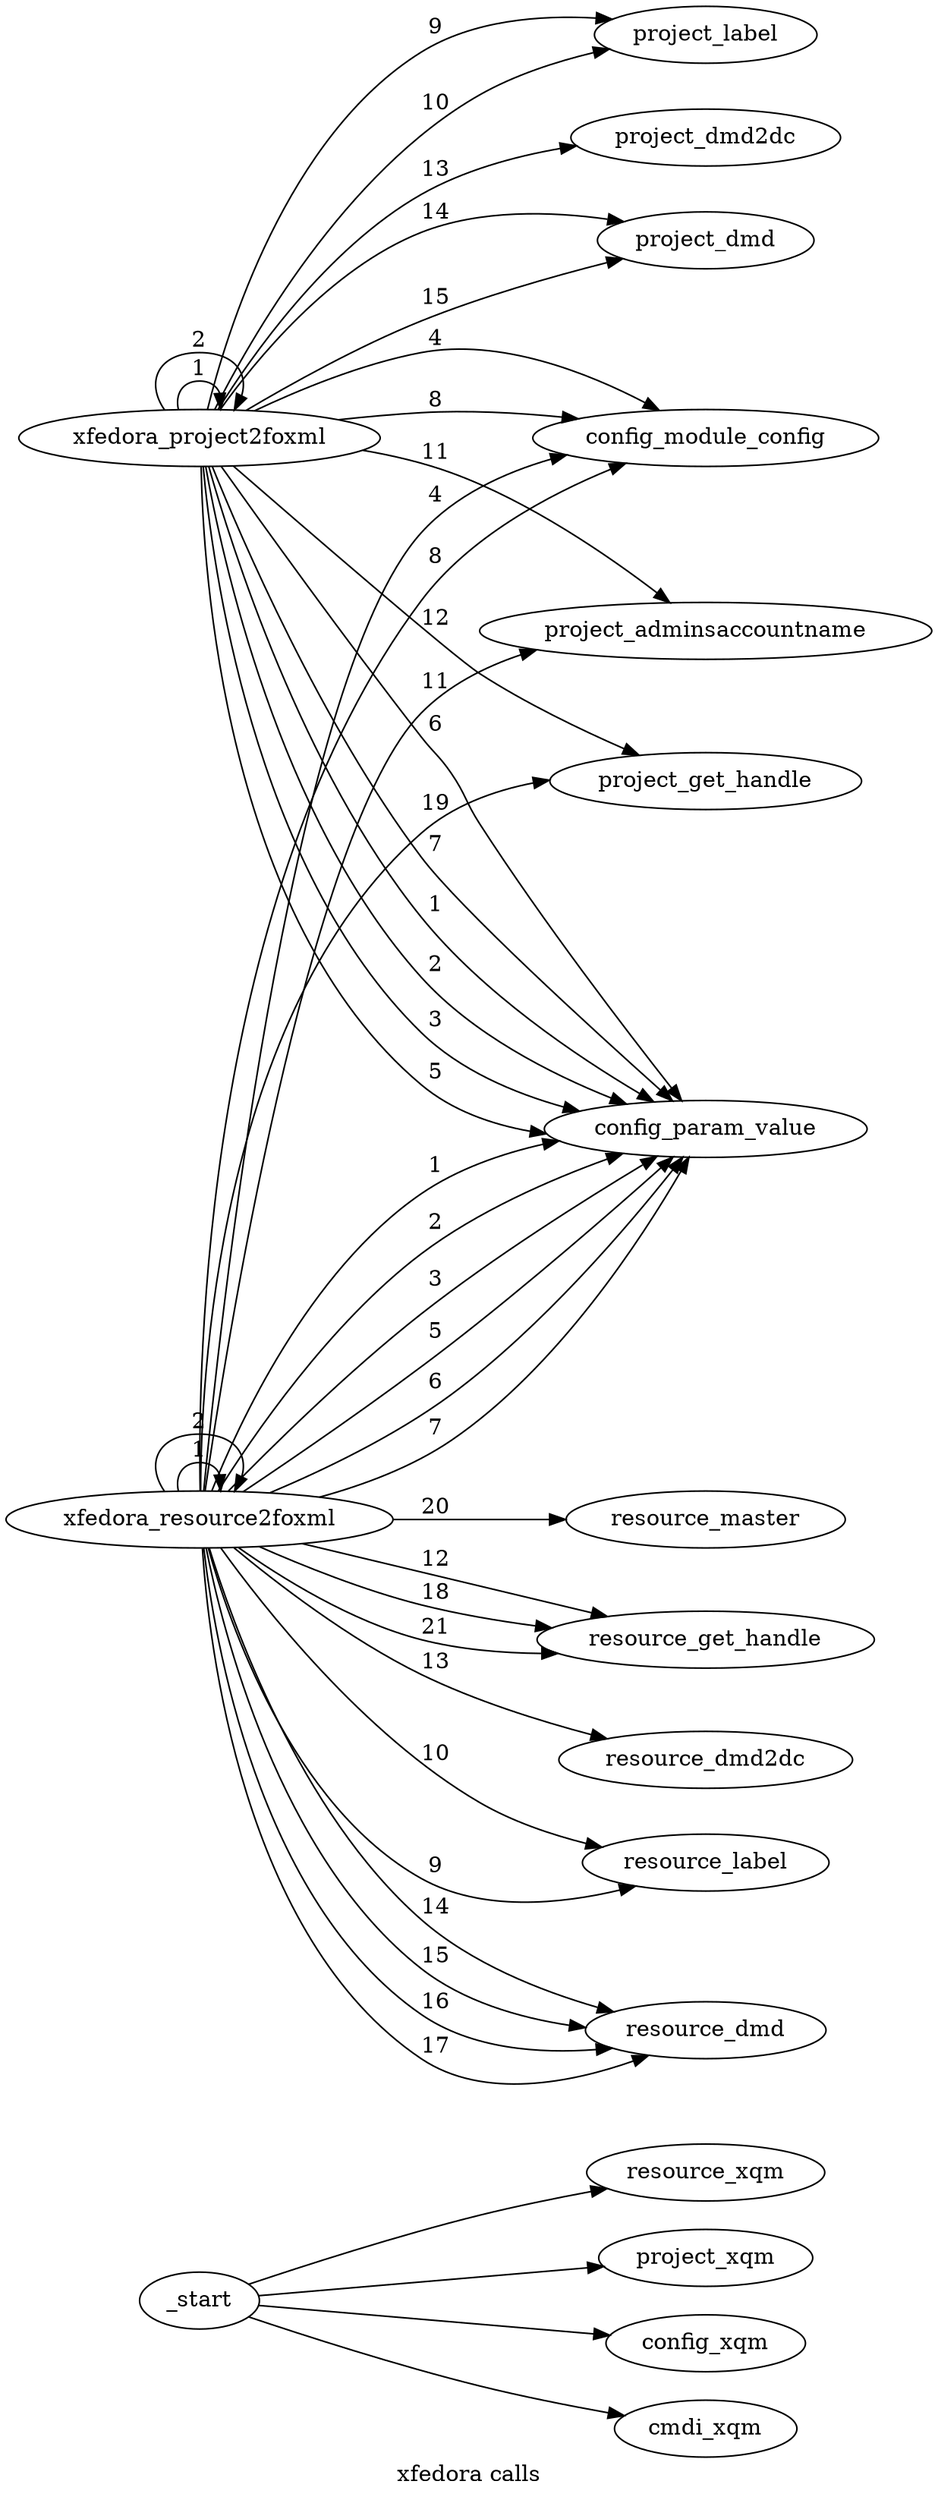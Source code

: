  /* dot -oxfedora_calls.png -Tpng xfedora_calls.dot */ 
digraph xfedora_calls {
label="xfedora calls";
rankdir=LR;
_start -> resource_xqm ;
_start -> project_xqm ;
_start -> config_xqm ;
_start -> cmdi_xqm ;
xfedora_project2foxml -> xfedora_project2foxml [label= 1 ];
xfedora_project2foxml -> xfedora_project2foxml [label= 2 ];
xfedora_project2foxml -> config_param_value [label= 1 ];
xfedora_project2foxml -> config_param_value [label= 2 ];
xfedora_project2foxml -> config_param_value [label= 3 ];
xfedora_project2foxml -> config_module_config [label= 4 ];
xfedora_project2foxml -> config_param_value [label= 5 ];
xfedora_project2foxml -> config_param_value [label= 6 ];
xfedora_project2foxml -> config_param_value [label= 7 ];
xfedora_project2foxml -> config_module_config [label= 8 ];
xfedora_project2foxml -> project_label [label= 9 ];
xfedora_project2foxml -> project_label [label= 10 ];
xfedora_project2foxml -> project_adminsaccountname [label= 11 ];
xfedora_project2foxml -> project_get_handle [label= 12 ];
xfedora_project2foxml -> project_dmd2dc [label= 13 ];
xfedora_project2foxml -> project_dmd [label= 14 ];
xfedora_project2foxml -> project_dmd [label= 15 ];
xfedora_resource2foxml -> xfedora_resource2foxml [label= 1 ];
xfedora_resource2foxml -> xfedora_resource2foxml [label= 2 ];
xfedora_resource2foxml -> config_param_value [label= 1 ];
xfedora_resource2foxml -> config_param_value [label= 2 ];
xfedora_resource2foxml -> config_param_value [label= 3 ];
xfedora_resource2foxml -> config_module_config [label= 4 ];
xfedora_resource2foxml -> config_param_value [label= 5 ];
xfedora_resource2foxml -> config_param_value [label= 6 ];
xfedora_resource2foxml -> config_param_value [label= 7 ];
xfedora_resource2foxml -> config_module_config [label= 8 ];
xfedora_resource2foxml -> resource_label [label= 9 ];
xfedora_resource2foxml -> resource_label [label= 10 ];
xfedora_resource2foxml -> project_adminsaccountname [label= 11 ];
xfedora_resource2foxml -> resource_get_handle [label= 12 ];
xfedora_resource2foxml -> resource_dmd2dc [label= 13 ];
xfedora_resource2foxml -> resource_dmd [label= 14 ];
xfedora_resource2foxml -> resource_dmd [label= 15 ];
xfedora_resource2foxml -> resource_dmd [label= 16 ];
xfedora_resource2foxml -> resource_dmd [label= 17 ];
xfedora_resource2foxml -> resource_get_handle [label= 18 ];
xfedora_resource2foxml -> project_get_handle [label= 19 ];
xfedora_resource2foxml -> resource_master [label= 20 ];
xfedora_resource2foxml -> resource_get_handle [label= 21 ];
}
